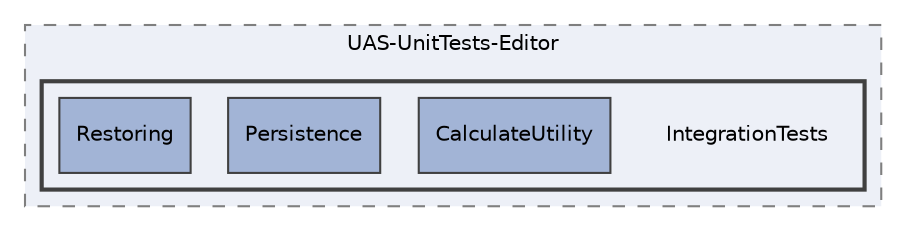 digraph "Tests/Editor/UAS-UnitTests-Editor/IntegrationTests"
{
 // LATEX_PDF_SIZE
  edge [fontname="Helvetica",fontsize="10",labelfontname="Helvetica",labelfontsize="10"];
  node [fontname="Helvetica",fontsize="10",shape=record];
  compound=true
  subgraph clusterdir_de03afd947a5cabcffc619ebbb8149f0 {
    graph [ bgcolor="#edf0f7", pencolor="grey50", style="filled,dashed,", label="UAS-UnitTests-Editor", fontname="Helvetica", fontsize="10", URL="dir_de03afd947a5cabcffc619ebbb8149f0.html"]
  subgraph clusterdir_45f375841b5006b00cddd6b2b76ab44c {
    graph [ bgcolor="#edf0f7", pencolor="grey25", style="filled,bold,", label="", fontname="Helvetica", fontsize="10", URL="dir_45f375841b5006b00cddd6b2b76ab44c.html"]
    dir_45f375841b5006b00cddd6b2b76ab44c [shape=plaintext, label="IntegrationTests"];
  dir_a987fe70c578d5eda19e8d478cc2ff0d [shape=box, label="CalculateUtility", style="filled,", fillcolor="#a2b4d6", color="grey25", URL="dir_a987fe70c578d5eda19e8d478cc2ff0d.html"];
  dir_a39dec080179627a9548d108bd680a24 [shape=box, label="Persistence", style="filled,", fillcolor="#a2b4d6", color="grey25", URL="dir_a39dec080179627a9548d108bd680a24.html"];
  dir_a1aeb8630c92e0694f07a40a6907a727 [shape=box, label="Restoring", style="filled,", fillcolor="#a2b4d6", color="grey25", URL="dir_a1aeb8630c92e0694f07a40a6907a727.html"];
  }
  }
}

